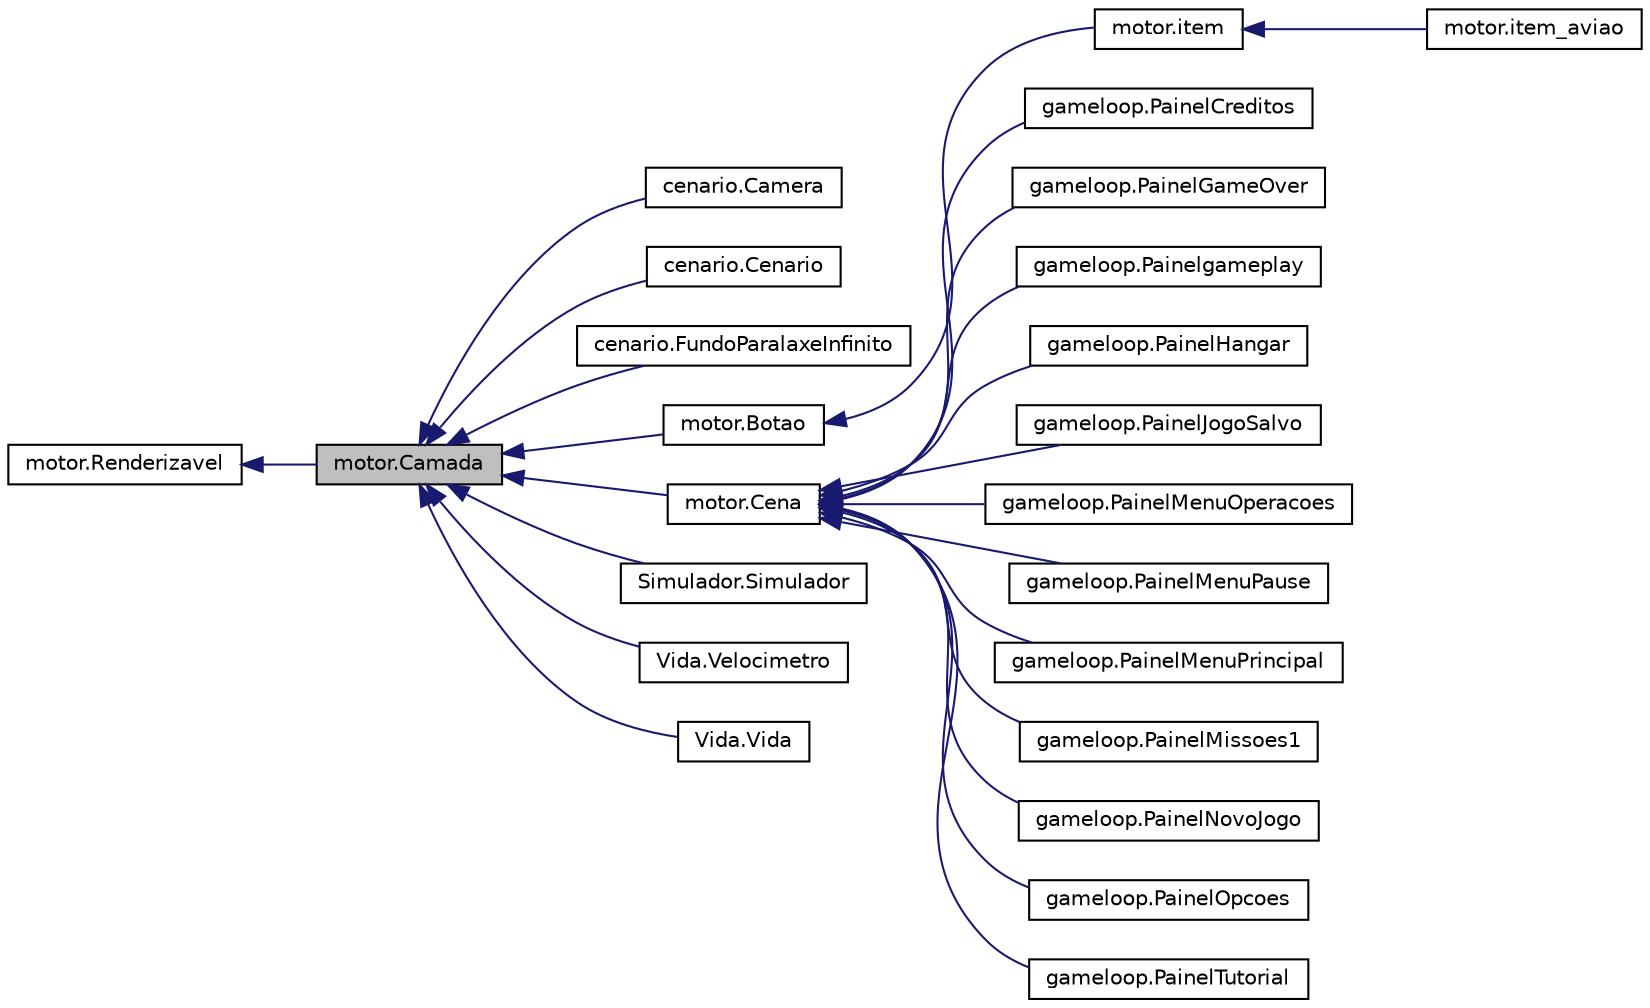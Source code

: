 digraph "motor.Camada"
{
  edge [fontname="Helvetica",fontsize="10",labelfontname="Helvetica",labelfontsize="10"];
  node [fontname="Helvetica",fontsize="10",shape=record];
  rankdir="LR";
  Node1 [label="motor.Camada",height=0.2,width=0.4,color="black", fillcolor="grey75", style="filled", fontcolor="black"];
  Node2 -> Node1 [dir="back",color="midnightblue",fontsize="10",style="solid",fontname="Helvetica"];
  Node2 [label="motor.Renderizavel",height=0.2,width=0.4,color="black", fillcolor="white", style="filled",URL="$classmotor_1_1Renderizavel.html",tooltip="Classe abstrata que contém os atributos básicos de um objeto renderizável. "];
  Node1 -> Node3 [dir="back",color="midnightblue",fontsize="10",style="solid",fontname="Helvetica"];
  Node3 [label="cenario.Camera",height=0.2,width=0.4,color="black", fillcolor="white", style="filled",URL="$classcenario_1_1Camera.html"];
  Node1 -> Node4 [dir="back",color="midnightblue",fontsize="10",style="solid",fontname="Helvetica"];
  Node4 [label="cenario.Cenario",height=0.2,width=0.4,color="black", fillcolor="white", style="filled",URL="$classcenario_1_1Cenario.html"];
  Node1 -> Node5 [dir="back",color="midnightblue",fontsize="10",style="solid",fontname="Helvetica"];
  Node5 [label="cenario.FundoParalaxeInfinito",height=0.2,width=0.4,color="black", fillcolor="white", style="filled",URL="$classcenario_1_1FundoParalaxeInfinito.html"];
  Node1 -> Node6 [dir="back",color="midnightblue",fontsize="10",style="solid",fontname="Helvetica"];
  Node6 [label="motor.Botao",height=0.2,width=0.4,color="black", fillcolor="white", style="filled",URL="$classmotor_1_1Botao.html",tooltip="Representa um botão clicável que contém uma imagem de fundo e texto \ A imagem do Botao já possui fun..."];
  Node6 -> Node7 [dir="back",color="midnightblue",fontsize="10",style="solid",fontname="Helvetica"];
  Node7 [label="motor.item",height=0.2,width=0.4,color="black", fillcolor="white", style="filled",URL="$classmotor_1_1item.html",tooltip="Representa os itens da loja. "];
  Node7 -> Node8 [dir="back",color="midnightblue",fontsize="10",style="solid",fontname="Helvetica"];
  Node8 [label="motor.item_aviao",height=0.2,width=0.4,color="black", fillcolor="white", style="filled",URL="$classmotor_1_1item__aviao.html",tooltip="representa uma skin de aviao que pode ser vendido na loja (Hangar). "];
  Node1 -> Node9 [dir="back",color="midnightblue",fontsize="10",style="solid",fontname="Helvetica"];
  Node9 [label="motor.Cena",height=0.2,width=0.4,color="black", fillcolor="white", style="filled",URL="$classmotor_1_1Cena.html",tooltip="Classe que representa a cena do jogo, no qual existem as camadas e objetos renderizáveis. "];
  Node9 -> Node10 [dir="back",color="midnightblue",fontsize="10",style="solid",fontname="Helvetica"];
  Node10 [label="gameloop.PainelCreditos",height=0.2,width=0.4,color="black", fillcolor="white", style="filled",URL="$classgameloop_1_1PainelCreditos.html",tooltip="É a classe que monta a cena do Menu Creditos. "];
  Node9 -> Node11 [dir="back",color="midnightblue",fontsize="10",style="solid",fontname="Helvetica"];
  Node11 [label="gameloop.PainelGameOver",height=0.2,width=0.4,color="black", fillcolor="white", style="filled",URL="$classgameloop_1_1PainelGameOver.html"];
  Node9 -> Node12 [dir="back",color="midnightblue",fontsize="10",style="solid",fontname="Helvetica"];
  Node12 [label="gameloop.Painelgameplay",height=0.2,width=0.4,color="black", fillcolor="white", style="filled",URL="$classgameloop_1_1Painelgameplay.html"];
  Node9 -> Node13 [dir="back",color="midnightblue",fontsize="10",style="solid",fontname="Helvetica"];
  Node13 [label="gameloop.PainelHangar",height=0.2,width=0.4,color="black", fillcolor="white", style="filled",URL="$classgameloop_1_1PainelHangar.html",tooltip="É a classe que monta a cena do Hangar. "];
  Node9 -> Node14 [dir="back",color="midnightblue",fontsize="10",style="solid",fontname="Helvetica"];
  Node14 [label="gameloop.PainelJogoSalvo",height=0.2,width=0.4,color="black", fillcolor="white", style="filled",URL="$classgameloop_1_1PainelJogoSalvo.html",tooltip="É a classe que monta a cena do Menu Opcoes. "];
  Node9 -> Node15 [dir="back",color="midnightblue",fontsize="10",style="solid",fontname="Helvetica"];
  Node15 [label="gameloop.PainelMenuOperacoes",height=0.2,width=0.4,color="black", fillcolor="white", style="filled",URL="$classgameloop_1_1PainelMenuOperacoes.html",tooltip="É a classe que monta a cena do menu de operacoes. "];
  Node9 -> Node16 [dir="back",color="midnightblue",fontsize="10",style="solid",fontname="Helvetica"];
  Node16 [label="gameloop.PainelMenuPause",height=0.2,width=0.4,color="black", fillcolor="white", style="filled",URL="$classgameloop_1_1PainelMenuPause.html"];
  Node9 -> Node17 [dir="back",color="midnightblue",fontsize="10",style="solid",fontname="Helvetica"];
  Node17 [label="gameloop.PainelMenuPrincipal",height=0.2,width=0.4,color="black", fillcolor="white", style="filled",URL="$classgameloop_1_1PainelMenuPrincipal.html",tooltip="É a classe que monta a cena do menu principal. "];
  Node9 -> Node18 [dir="back",color="midnightblue",fontsize="10",style="solid",fontname="Helvetica"];
  Node18 [label="gameloop.PainelMissoes1",height=0.2,width=0.4,color="black", fillcolor="white", style="filled",URL="$classgameloop_1_1PainelMissoes1.html",tooltip="É a classe que monta a cena do primeiro Menu de Missoes. "];
  Node9 -> Node19 [dir="back",color="midnightblue",fontsize="10",style="solid",fontname="Helvetica"];
  Node19 [label="gameloop.PainelNovoJogo",height=0.2,width=0.4,color="black", fillcolor="white", style="filled",URL="$classgameloop_1_1PainelNovoJogo.html",tooltip="É a classe que monta a cena do Menu Novo Jogo. "];
  Node9 -> Node20 [dir="back",color="midnightblue",fontsize="10",style="solid",fontname="Helvetica"];
  Node20 [label="gameloop.PainelOpcoes",height=0.2,width=0.4,color="black", fillcolor="white", style="filled",URL="$classgameloop_1_1PainelOpcoes.html",tooltip="É a classe que monta a cena do Menu Opcoes. "];
  Node9 -> Node21 [dir="back",color="midnightblue",fontsize="10",style="solid",fontname="Helvetica"];
  Node21 [label="gameloop.PainelTutorial",height=0.2,width=0.4,color="black", fillcolor="white", style="filled",URL="$classgameloop_1_1PainelTutorial.html",tooltip="É a classe que monta a cena do tutorial. "];
  Node1 -> Node22 [dir="back",color="midnightblue",fontsize="10",style="solid",fontname="Helvetica"];
  Node22 [label="Simulador.Simulador",height=0.2,width=0.4,color="black", fillcolor="white", style="filled",URL="$classSimulador_1_1Simulador.html",tooltip="Realiza operacoes de fundo do gameplay, como verificar colisoes. "];
  Node1 -> Node23 [dir="back",color="midnightblue",fontsize="10",style="solid",fontname="Helvetica"];
  Node23 [label="Vida.Velocimetro",height=0.2,width=0.4,color="black", fillcolor="white", style="filled",URL="$classVida_1_1Velocimetro.html",tooltip="Representa o HUD Velocimetro. "];
  Node1 -> Node24 [dir="back",color="midnightblue",fontsize="10",style="solid",fontname="Helvetica"];
  Node24 [label="Vida.Vida",height=0.2,width=0.4,color="black", fillcolor="white", style="filled",URL="$classVida_1_1Vida.html",tooltip="Representa os pontos de vida. "];
}
